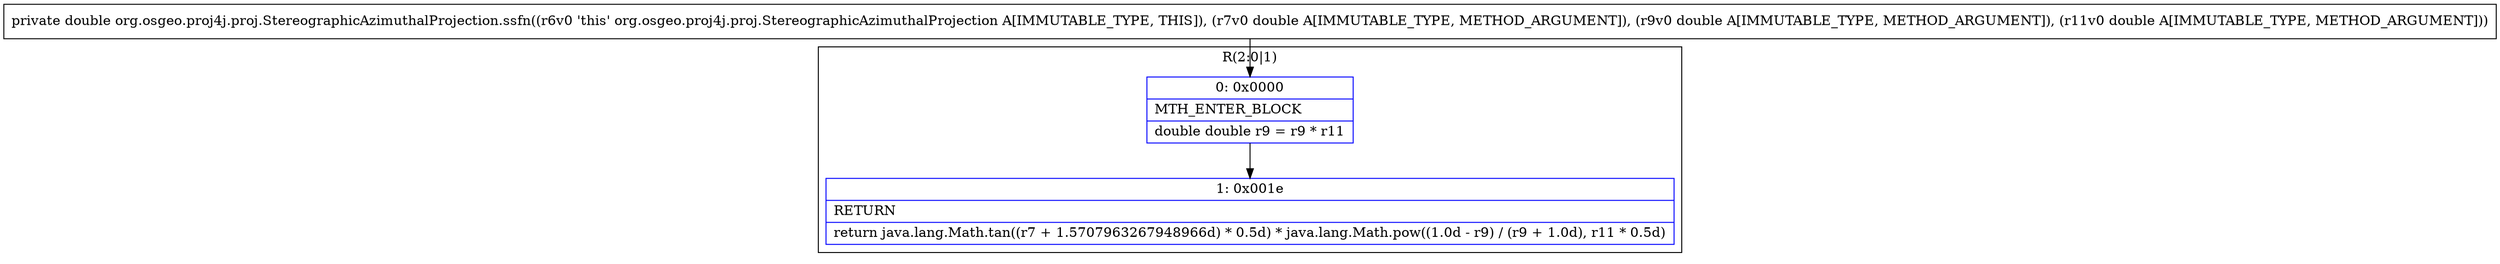 digraph "CFG fororg.osgeo.proj4j.proj.StereographicAzimuthalProjection.ssfn(DDD)D" {
subgraph cluster_Region_1805498163 {
label = "R(2:0|1)";
node [shape=record,color=blue];
Node_0 [shape=record,label="{0\:\ 0x0000|MTH_ENTER_BLOCK\l|double double r9 = r9 * r11\l}"];
Node_1 [shape=record,label="{1\:\ 0x001e|RETURN\l|return java.lang.Math.tan((r7 + 1.5707963267948966d) * 0.5d) * java.lang.Math.pow((1.0d \- r9) \/ (r9 + 1.0d), r11 * 0.5d)\l}"];
}
MethodNode[shape=record,label="{private double org.osgeo.proj4j.proj.StereographicAzimuthalProjection.ssfn((r6v0 'this' org.osgeo.proj4j.proj.StereographicAzimuthalProjection A[IMMUTABLE_TYPE, THIS]), (r7v0 double A[IMMUTABLE_TYPE, METHOD_ARGUMENT]), (r9v0 double A[IMMUTABLE_TYPE, METHOD_ARGUMENT]), (r11v0 double A[IMMUTABLE_TYPE, METHOD_ARGUMENT])) }"];
MethodNode -> Node_0;
Node_0 -> Node_1;
}

